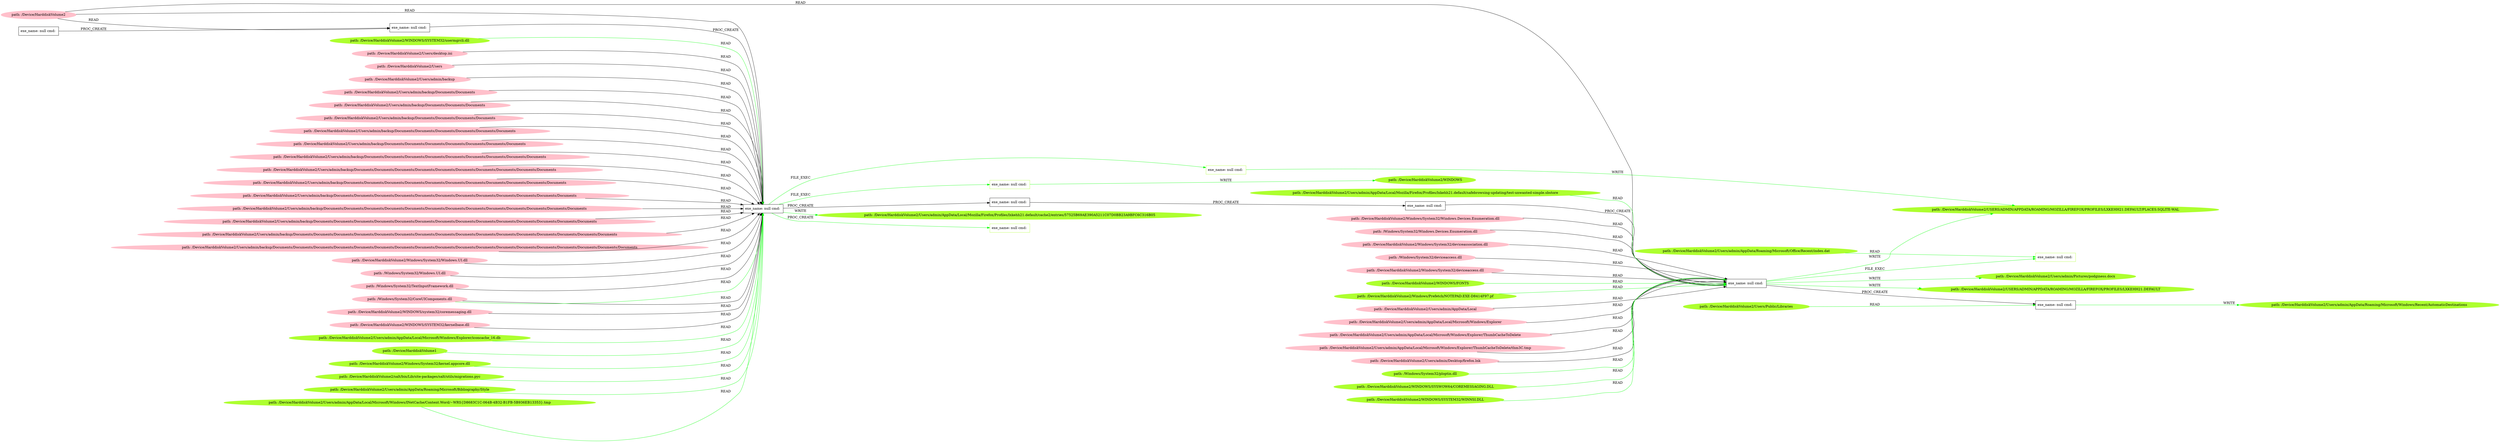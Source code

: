 digraph {
	rankdir=LR
	15 [label="exe_name: null cmd: " color=black shape=box style=solid]
	81 [label="exe_name: null cmd: " color=greenyellow shape=box style=solid]
	15 -> 81 [label=FILE_EXEC color=green]
	15 [label="exe_name: null cmd: " color=black shape=box style=solid]
	83 [label="exe_name: null cmd: " color=greenyellow shape=box style=solid]
	15 -> 83 [label=FILE_EXEC color=green]
	27 [label="exe_name: null cmd: " color=black shape=box style=solid]
	92 [label="exe_name: null cmd: " color=greenyellow shape=box style=solid]
	27 -> 92 [label=FILE_EXEC color=green]
	26 [label="exe_name: null cmd: " color=black shape=box style=solid]
	17 [label="exe_name: null cmd: " color=black shape=box style=solid]
	26 -> 17 [label=PROC_CREATE color=black]
	65 [label="path: /Device/HarddiskVolume2" color=pink shape=oval style=filled]
	17 [label="exe_name: null cmd: " color=black shape=box style=solid]
	65 -> 17 [label=READ color=black]
	17 [label="exe_name: null cmd: " color=black shape=box style=solid]
	15 [label="exe_name: null cmd: " color=black shape=box style=solid]
	17 -> 15 [label=PROC_CREATE color=black]
	65 [label="path: /Device/HarddiskVolume2" color=pink shape=oval style=filled]
	15 [label="exe_name: null cmd: " color=black shape=box style=solid]
	65 -> 15 [label=READ color=black]
	36 [label="path: /Device/HarddiskVolume2/Users/desktop.ini" color=pink shape=oval style=filled]
	15 [label="exe_name: null cmd: " color=black shape=box style=solid]
	36 -> 15 [label=READ color=black]
	61 [label="path: /Device/HarddiskVolume2/Users" color=pink shape=oval style=filled]
	15 [label="exe_name: null cmd: " color=black shape=box style=solid]
	61 -> 15 [label=READ color=black]
	25 [label="path: /Device/HarddiskVolume2/Users/admin/backup" color=pink shape=oval style=filled]
	15 [label="exe_name: null cmd: " color=black shape=box style=solid]
	25 -> 15 [label=READ color=black]
	50 [label="path: /Device/HarddiskVolume2/Users/admin/backup/Documents/Documents" color=pink shape=oval style=filled]
	15 [label="exe_name: null cmd: " color=black shape=box style=solid]
	50 -> 15 [label=READ color=black]
	51 [label="path: /Device/HarddiskVolume2/Users/admin/backup/Documents/Documents/Documents" color=pink shape=oval style=filled]
	15 [label="exe_name: null cmd: " color=black shape=box style=solid]
	51 -> 15 [label=READ color=black]
	40 [label="path: /Device/HarddiskVolume2/Users/admin/backup/Documents/Documents/Documents/Documents" color=pink shape=oval style=filled]
	15 [label="exe_name: null cmd: " color=black shape=box style=solid]
	40 -> 15 [label=READ color=black]
	31 [label="path: /Device/HarddiskVolume2/Users/admin/backup/Documents/Documents/Documents/Documents/Documents/Documents" color=pink shape=oval style=filled]
	15 [label="exe_name: null cmd: " color=black shape=box style=solid]
	31 -> 15 [label=READ color=black]
	47 [label="path: /Device/HarddiskVolume2/Users/admin/backup/Documents/Documents/Documents/Documents/Documents/Documents/Documents" color=pink shape=oval style=filled]
	15 [label="exe_name: null cmd: " color=black shape=box style=solid]
	47 -> 15 [label=READ color=black]
	10 [label="path: /Device/HarddiskVolume2/Users/admin/backup/Documents/Documents/Documents/Documents/Documents/Documents/Documents/Documents/Documents" color=pink shape=oval style=filled]
	15 [label="exe_name: null cmd: " color=black shape=box style=solid]
	10 -> 15 [label=READ color=black]
	60 [label="path: /Device/HarddiskVolume2/Users/admin/backup/Documents/Documents/Documents/Documents/Documents/Documents/Documents/Documents/Documents/Documents" color=pink shape=oval style=filled]
	15 [label="exe_name: null cmd: " color=black shape=box style=solid]
	60 -> 15 [label=READ color=black]
	12 [label="path: /Device/HarddiskVolume2/Users/admin/backup/Documents/Documents/Documents/Documents/Documents/Documents/Documents/Documents/Documents/Documents/Documents" color=pink shape=oval style=filled]
	15 [label="exe_name: null cmd: " color=black shape=box style=solid]
	12 -> 15 [label=READ color=black]
	58 [label="path: /Device/HarddiskVolume2/Users/admin/backup/Documents/Documents/Documents/Documents/Documents/Documents/Documents/Documents/Documents/Documents/Documents/Documents" color=pink shape=oval style=filled]
	15 [label="exe_name: null cmd: " color=black shape=box style=solid]
	58 -> 15 [label=READ color=black]
	45 [label="path: /Device/HarddiskVolume2/Users/admin/backup/Documents/Documents/Documents/Documents/Documents/Documents/Documents/Documents/Documents/Documents/Documents/Documents/Documents" color=pink shape=oval style=filled]
	15 [label="exe_name: null cmd: " color=black shape=box style=solid]
	45 -> 15 [label=READ color=black]
	34 [label="path: /Device/HarddiskVolume2/Users/admin/backup/Documents/Documents/Documents/Documents/Documents/Documents/Documents/Documents/Documents/Documents/Documents/Documents/Documents/Documents" color=pink shape=oval style=filled]
	15 [label="exe_name: null cmd: " color=black shape=box style=solid]
	34 -> 15 [label=READ color=black]
	9 [label="path: /Device/HarddiskVolume2/Users/admin/backup/Documents/Documents/Documents/Documents/Documents/Documents/Documents/Documents/Documents/Documents/Documents/Documents/Documents/Documents/Documents/Documents" color=pink shape=oval style=filled]
	15 [label="exe_name: null cmd: " color=black shape=box style=solid]
	9 -> 15 [label=READ color=black]
	32 [label="path: /Device/HarddiskVolume2/Users/admin/backup/Documents/Documents/Documents/Documents/Documents/Documents/Documents/Documents/Documents/Documents/Documents/Documents/Documents/Documents/Documents/Documents/Documents/Documents" color=pink shape=oval style=filled]
	15 [label="exe_name: null cmd: " color=black shape=box style=solid]
	32 -> 15 [label=READ color=black]
	43 [label="path: /Device/HarddiskVolume2/Windows/System32/Windows.UI.dll" color=pink shape=oval style=filled]
	15 [label="exe_name: null cmd: " color=black shape=box style=solid]
	43 -> 15 [label=READ color=black]
	41 [label="path: /Windows/System32/Windows.UI.dll" color=pink shape=oval style=filled]
	15 [label="exe_name: null cmd: " color=black shape=box style=solid]
	41 -> 15 [label=READ color=black]
	55 [label="path: /Windows/System32/TextInputFramework.dll" color=pink shape=oval style=filled]
	15 [label="exe_name: null cmd: " color=black shape=box style=solid]
	55 -> 15 [label=READ color=black]
	52 [label="path: /Windows/System32/CoreUIComponents.dll" color=pink shape=oval style=filled]
	15 [label="exe_name: null cmd: " color=black shape=box style=solid]
	52 -> 15 [label=READ color=black]
	52 [label="path: /Windows/System32/CoreUIComponents.dll" color=pink shape=oval style=filled]
	15 [label="exe_name: null cmd: " color=black shape=box style=solid]
	52 -> 15 [label=READ color=green]
	20 [label="path: /Device/HarddiskVolume2/WINDOWS/system32/coremessaging.dll" color=pink shape=oval style=filled]
	15 [label="exe_name: null cmd: " color=black shape=box style=solid]
	20 -> 15 [label=READ color=black]
	68 [label="path: /Device/HarddiskVolume2/WINDOWS/SYSTEM32/kernelbase.dll" color=pink shape=oval style=filled]
	15 [label="exe_name: null cmd: " color=black shape=box style=solid]
	68 -> 15 [label=READ color=black]
	15 [label="exe_name: null cmd: " color=black shape=box style=solid]
	13 [label="exe_name: null cmd: " color=black shape=box style=solid]
	15 -> 13 [label=PROC_CREATE color=black]
	13 [label="exe_name: null cmd: " color=black shape=box style=solid]
	29 [label="exe_name: null cmd: " color=black shape=box style=solid]
	13 -> 29 [label=PROC_CREATE color=black]
	29 [label="exe_name: null cmd: " color=black shape=box style=solid]
	27 [label="exe_name: null cmd: " color=black shape=box style=solid]
	29 -> 27 [label=PROC_CREATE color=black]
	21 [label="path: /Device/HarddiskVolume2/Windows/System32/Windows.Devices.Enumeration.dll" color=pink shape=oval style=filled]
	27 [label="exe_name: null cmd: " color=black shape=box style=solid]
	21 -> 27 [label=READ color=black]
	39 [label="path: /Windows/System32/Windows.Devices.Enumeration.dll" color=pink shape=oval style=filled]
	27 [label="exe_name: null cmd: " color=black shape=box style=solid]
	39 -> 27 [label=READ color=black]
	24 [label="path: /Device/HarddiskVolume2/Windows/System32/deviceassociation.dll" color=pink shape=oval style=filled]
	27 [label="exe_name: null cmd: " color=black shape=box style=solid]
	24 -> 27 [label=READ color=black]
	65 [label="path: /Device/HarddiskVolume2" color=pink shape=oval style=filled]
	27 [label="exe_name: null cmd: " color=black shape=box style=solid]
	65 -> 27 [label=READ color=black]
	44 [label="path: /Windows/System32/deviceaccess.dll" color=pink shape=oval style=filled]
	27 [label="exe_name: null cmd: " color=black shape=box style=solid]
	44 -> 27 [label=READ color=black]
	19 [label="path: /Device/HarddiskVolume2/Windows/System32/deviceaccess.dll" color=pink shape=oval style=filled]
	27 [label="exe_name: null cmd: " color=black shape=box style=solid]
	19 -> 27 [label=READ color=black]
	86 [label="path: /Device/HarddiskVolume2/WINDOWS/FONTS" color=greenyellow shape=oval style=filled]
	27 [label="exe_name: null cmd: " color=black shape=box style=solid]
	86 -> 27 [label=READ color=green]
	77 [label="path: /Device/HarddiskVolume2/Users/admin/AppData/Local/Microsoft/Windows/Explorer/iconcache_16.db" color=greenyellow shape=oval style=filled]
	15 [label="exe_name: null cmd: " color=black shape=box style=solid]
	77 -> 15 [label=READ color=green]
	78 [label="path: /Device/HarddiskVolume1" color=greenyellow shape=oval style=filled]
	15 [label="exe_name: null cmd: " color=black shape=box style=solid]
	78 -> 15 [label=READ color=green]
	75 [label="path: /Device/HarddiskVolume2/Windows/System32/kernel.appcore.dll" color=greenyellow shape=oval style=filled]
	15 [label="exe_name: null cmd: " color=black shape=box style=solid]
	75 -> 15 [label=READ color=green]
	95 [label="path: /Device/HarddiskVolume2/Windows/Prefetch/NOTEPAD.EXE-D8414F97.pf" color=greenyellow shape=oval style=filled]
	27 [label="exe_name: null cmd: " color=black shape=box style=solid]
	95 -> 27 [label=READ color=green]
	57 [label="path: /Device/HarddiskVolume2/Users/admin/AppData/Local" color=pink shape=oval style=filled]
	27 [label="exe_name: null cmd: " color=black shape=box style=solid]
	57 -> 27 [label=READ color=black]
	2 [label="path: /Device/HarddiskVolume2/Users/admin/AppData/Local/Microsoft/Windows/Explorer" color=pink shape=oval style=filled]
	27 [label="exe_name: null cmd: " color=black shape=box style=solid]
	2 -> 27 [label=READ color=black]
	48 [label="path: /Device/HarddiskVolume2/Users/admin/AppData/Local/Microsoft/Windows/Explorer/ThumbCacheToDelete" color=pink shape=oval style=filled]
	27 [label="exe_name: null cmd: " color=black shape=box style=solid]
	48 -> 27 [label=READ color=black]
	35 [label="path: /Device/HarddiskVolume2/Users/admin/AppData/Local/Microsoft/Windows/Explorer/ThumbCacheToDelete/thm3C.tmp" color=pink shape=oval style=filled]
	27 [label="exe_name: null cmd: " color=black shape=box style=solid]
	35 -> 27 [label=READ color=black]
	5 [label="path: /Device/HarddiskVolume2/Users/admin/Desktop/firefox.lnk" color=pink shape=oval style=filled]
	27 [label="exe_name: null cmd: " color=black shape=box style=solid]
	5 -> 27 [label=READ color=black]
	27 [label="exe_name: null cmd: " color=black shape=box style=solid]
	0 [label="exe_name: null cmd: " color=black shape=box style=solid]
	27 -> 0 [label=PROC_CREATE color=black]
	74 [label="path: /Device/HarddiskVolume2/salt/bin/Lib/site-packages/salt/utils/migrations.pyc" color=greenyellow shape=oval style=filled]
	15 [label="exe_name: null cmd: " color=black shape=box style=solid]
	74 -> 15 [label=READ color=green]
	94 [label="path: /Windows/System32/ploptin.dll" color=greenyellow shape=oval style=filled]
	27 [label="exe_name: null cmd: " color=black shape=box style=solid]
	94 -> 27 [label=READ color=green]
	76 [label="path: /Device/HarddiskVolume2/Users/admin/AppData/Roaming/Microsoft/Bibliography/Style" color=greenyellow shape=oval style=filled]
	15 [label="exe_name: null cmd: " color=black shape=box style=solid]
	76 -> 15 [label=READ color=green]
	96 [label="path: /Device/HarddiskVolume2/Users/Public/Libraries" color=greenyellow shape=oval style=filled]
	0 [label="exe_name: null cmd: " color=black shape=box style=solid]
	96 -> 0 [label=READ color=green]
	90 [label="path: /Device/HarddiskVolume2/WINDOWS/SYSWOW64/COREMESSAGING.DLL" color=greenyellow shape=oval style=filled]
	27 [label="exe_name: null cmd: " color=black shape=box style=solid]
	90 -> 27 [label=READ color=green]
	93 [label="path: /Device/HarddiskVolume2/Users/admin/AppData/Roaming/Microsoft/Office/Recent/index.dat" color=greenyellow shape=oval style=filled]
	92 [label="exe_name: null cmd: " color=greenyellow shape=box style=solid]
	93 -> 92 [label=READ color=green]
	87 [label="path: /Device/HarddiskVolume2/WINDOWS/SYSTEM32/WINNSI.DLL" color=greenyellow shape=oval style=filled]
	27 [label="exe_name: null cmd: " color=black shape=box style=solid]
	87 -> 27 [label=READ color=green]
	27 [label="exe_name: null cmd: " color=black shape=box style=solid]
	88 [label="path: /Device/HarddiskVolume2/Users/admin/Pictures/podginess.docx" color=greenyellow shape=oval style=filled]
	27 -> 88 [label=WRITE color=green]
	81 [label="exe_name: null cmd: " color=greenyellow shape=box style=solid]
	82 [label="path: /Device/HarddiskVolume2/WINDOWS" color=greenyellow shape=oval style=filled]
	81 -> 82 [label=WRITE color=green]
	73 [label="path: /Device/HarddiskVolume2/Users/admin/AppData/Local/Microsoft/Windows/INetCache/Content.Word/~WRS{D8683C1C-064B-4B32-B1FB-5B936EB13353}.tmp" color=greenyellow shape=oval style=filled]
	15 [label="exe_name: null cmd: " color=black shape=box style=solid]
	73 -> 15 [label=READ color=green]
	83 [label="exe_name: null cmd: " color=greenyellow shape=box style=solid]
	84 [label="path: /Device/HarddiskVolume2/USERS/ADMIN/APPDATA/ROAMING/MOZILLA/FIREFOX/PROFILES/LXKEHH21.DEFAULT/PLACES.SQLITE-WAL" color=greenyellow shape=oval style=filled]
	83 -> 84 [label=WRITE color=green]
	72 [label="path: /Device/HarddiskVolume2/WINDOWS/SYSTEM32/usermgrcli.dll" color=greenyellow shape=oval style=filled]
	15 [label="exe_name: null cmd: " color=black shape=box style=solid]
	72 -> 15 [label=READ color=green]
	27 [label="exe_name: null cmd: " color=black shape=box style=solid]
	84 [label="path: /Device/HarddiskVolume2/USERS/ADMIN/APPDATA/ROAMING/MOZILLA/FIREFOX/PROFILES/LXKEHH21.DEFAULT/PLACES.SQLITE-WAL" color=greenyellow shape=oval style=filled]
	27 -> 84 [label=WRITE color=green]
	0 [label="exe_name: null cmd: " color=black shape=box style=solid]
	97 [label="path: /Device/HarddiskVolume2/Users/admin/AppData/Roaming/Microsoft/Windows/Recent/AutomaticDestinations" color=greenyellow shape=oval style=filled]
	0 -> 97 [label=WRITE color=green]
	27 [label="exe_name: null cmd: " color=black shape=box style=solid]
	91 [label="path: /Device/HarddiskVolume2/USERS/ADMIN/APPDATA/ROAMING/MOZILLA/FIREFOX/PROFILES/LXKEHH21.DEFAULT" color=greenyellow shape=oval style=filled]
	27 -> 91 [label=WRITE color=green]
	15 [label="exe_name: null cmd: " color=black shape=box style=solid]
	71 [label="path: /Device/HarddiskVolume2/Users/admin/AppData/Local/Mozilla/Firefox/Profiles/lxkehh21.default/cache2/entries/57525B69AE390A5211C07D0BB23A9BFC6C316B05" color=greenyellow shape=oval style=filled]
	15 -> 71 [label=WRITE color=green]
	15 [label="exe_name: null cmd: " color=black shape=box style=solid]
	80 [label="exe_name: null cmd: " color=greenyellow shape=box style=solid]
	15 -> 80 [label=PROC_CREATE color=green]
	85 [label="path: /Device/HarddiskVolume2/Users/admin/AppData/Local/Mozilla/Firefox/Profiles/lxkehh21.default/safebrowsing-updating/test-unwanted-simple.sbstore" color=greenyellow shape=oval style=filled]
	27 [label="exe_name: null cmd: " color=black shape=box style=solid]
	85 -> 27 [label=READ color=green]
}
